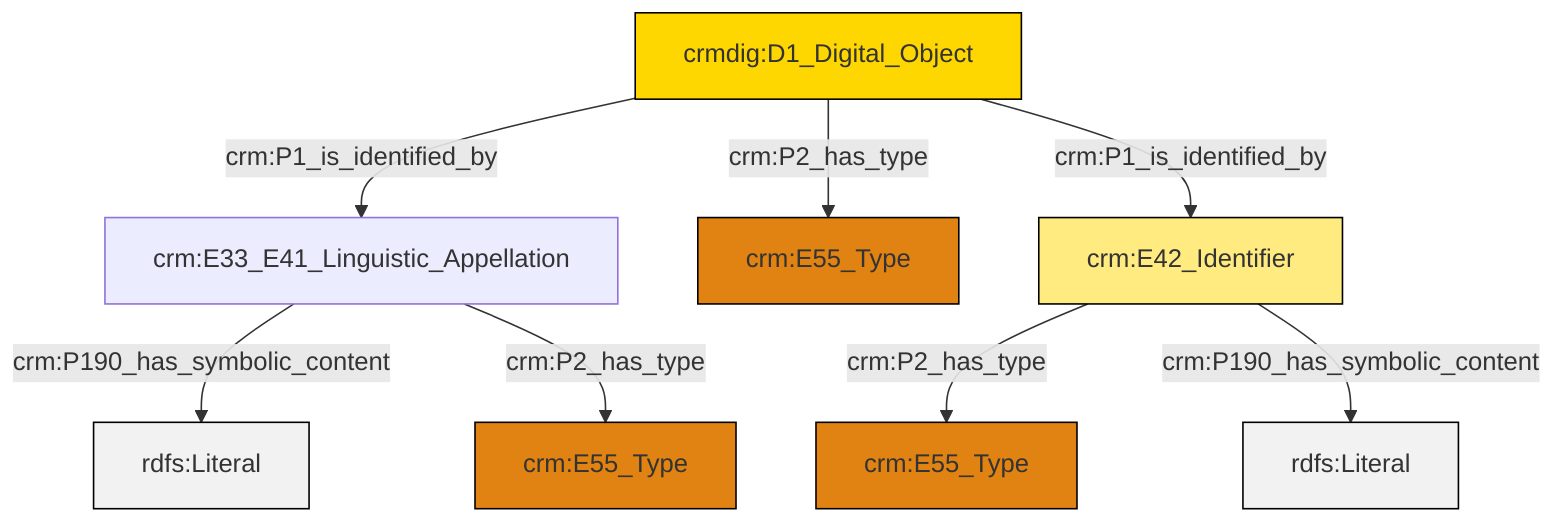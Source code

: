graph TD
classDef Literal fill:#f2f2f2,stroke:#000000;
classDef CRM_Entity fill:#FFFFFF,stroke:#000000;
classDef Temporal_Entity fill:#00C9E6, stroke:#000000;
classDef Type fill:#E18312, stroke:#000000;
classDef Time-Span fill:#2C9C91, stroke:#000000;
classDef Appellation fill:#FFEB7F, stroke:#000000;
classDef Place fill:#008836, stroke:#000000;
classDef Persistent_Item fill:#B266B2, stroke:#000000;
classDef Conceptual_Object fill:#FFD700, stroke:#000000;
classDef Physical_Thing fill:#D2B48C, stroke:#000000;
classDef Actor fill:#f58aad, stroke:#000000;
classDef PC_Classes fill:#4ce600, stroke:#000000;
classDef Multi fill:#cccccc,stroke:#000000;

0["crmdig:D1_Digital_Object"]:::Conceptual_Object -->|crm:P1_is_identified_by| 1["crm:E33_E41_Linguistic_Appellation"]:::Default
0["crmdig:D1_Digital_Object"]:::Conceptual_Object -->|crm:P2_has_type| 2["crm:E55_Type"]:::Type
3["crm:E42_Identifier"]:::Appellation -->|crm:P2_has_type| 4["crm:E55_Type"]:::Type
1["crm:E33_E41_Linguistic_Appellation"]:::Default -->|crm:P190_has_symbolic_content| 5[rdfs:Literal]:::Literal
1["crm:E33_E41_Linguistic_Appellation"]:::Default -->|crm:P2_has_type| 6["crm:E55_Type"]:::Type
3["crm:E42_Identifier"]:::Appellation -->|crm:P190_has_symbolic_content| 11[rdfs:Literal]:::Literal
0["crmdig:D1_Digital_Object"]:::Conceptual_Object -->|crm:P1_is_identified_by| 3["crm:E42_Identifier"]:::Appellation